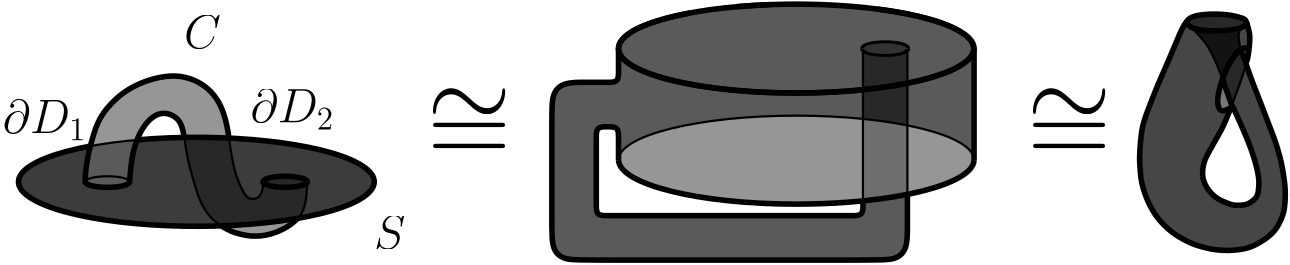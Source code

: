 <?xml version="1.0"?>
<!DOCTYPE ipe SYSTEM "ipe.dtd">
<ipe version="70107" creator="Ipe 7.1.8">
<info created="D:20130414171122" modified="D:20160228123353"/>
<ipestyle name="basic">
<symbol name="arrow/arc(spx)">
<path stroke="sym-stroke" fill="sym-stroke" pen="sym-pen">
0 0 m
-1 0.333 l
-1 -0.333 l
h
</path>
</symbol>
<symbol name="arrow/farc(spx)">
<path stroke="sym-stroke" fill="white" pen="sym-pen">
0 0 m
-1 0.333 l
-1 -0.333 l
h
</path>
</symbol>
<symbol name="mark/circle(sx)" transformations="translations">
<path fill="sym-stroke">
0.6 0 0 0.6 0 0 e
0.4 0 0 0.4 0 0 e
</path>
</symbol>
<symbol name="mark/disk(sx)" transformations="translations">
<path fill="sym-stroke">
0.6 0 0 0.6 0 0 e
</path>
</symbol>
<symbol name="mark/fdisk(sfx)" transformations="translations">
<group>
<path fill="sym-fill">
0.5 0 0 0.5 0 0 e
</path>
<path fill="sym-stroke" fillrule="eofill">
0.6 0 0 0.6 0 0 e
0.4 0 0 0.4 0 0 e
</path>
</group>
</symbol>
<symbol name="mark/box(sx)" transformations="translations">
<path fill="sym-stroke" fillrule="eofill">
-0.6 -0.6 m
0.6 -0.6 l
0.6 0.6 l
-0.6 0.6 l
h
-0.4 -0.4 m
0.4 -0.4 l
0.4 0.4 l
-0.4 0.4 l
h
</path>
</symbol>
<symbol name="mark/square(sx)" transformations="translations">
<path fill="sym-stroke">
-0.6 -0.6 m
0.6 -0.6 l
0.6 0.6 l
-0.6 0.6 l
h
</path>
</symbol>
<symbol name="mark/fsquare(sfx)" transformations="translations">
<group>
<path fill="sym-fill">
-0.5 -0.5 m
0.5 -0.5 l
0.5 0.5 l
-0.5 0.5 l
h
</path>
<path fill="sym-stroke" fillrule="eofill">
-0.6 -0.6 m
0.6 -0.6 l
0.6 0.6 l
-0.6 0.6 l
h
-0.4 -0.4 m
0.4 -0.4 l
0.4 0.4 l
-0.4 0.4 l
h
</path>
</group>
</symbol>
<symbol name="mark/cross(sx)" transformations="translations">
<group>
<path fill="sym-stroke">
-0.43 -0.57 m
0.57 0.43 l
0.43 0.57 l
-0.57 -0.43 l
h
</path>
<path fill="sym-stroke">
-0.43 0.57 m
0.57 -0.43 l
0.43 -0.57 l
-0.57 0.43 l
h
</path>
</group>
</symbol>
<symbol name="arrow/fnormal(spx)">
<path stroke="sym-stroke" fill="white" pen="sym-pen">
0 0 m
-1 0.333 l
-1 -0.333 l
h
</path>
</symbol>
<symbol name="arrow/pointed(spx)">
<path stroke="sym-stroke" fill="sym-stroke" pen="sym-pen">
0 0 m
-1 0.333 l
-0.8 0 l
-1 -0.333 l
h
</path>
</symbol>
<symbol name="arrow/fpointed(spx)">
<path stroke="sym-stroke" fill="white" pen="sym-pen">
0 0 m
-1 0.333 l
-0.8 0 l
-1 -0.333 l
h
</path>
</symbol>
<symbol name="arrow/linear(spx)">
<path stroke="sym-stroke" pen="sym-pen">
-1 0.333 m
0 0 l
-1 -0.333 l
</path>
</symbol>
<symbol name="arrow/fdouble(spx)">
<path stroke="sym-stroke" fill="white" pen="sym-pen">
0 0 m
-1 0.333 l
-1 -0.333 l
h
-1 0 m
-2 0.333 l
-2 -0.333 l
h
</path>
</symbol>
<symbol name="arrow/double(spx)">
<path stroke="sym-stroke" fill="sym-stroke" pen="sym-pen">
0 0 m
-1 0.333 l
-1 -0.333 l
h
-1 0 m
-2 0.333 l
-2 -0.333 l
h
</path>
</symbol>
<pen name="heavier" value="0.8"/>
<pen name="fat" value="1.2"/>
<pen name="ultrafat" value="2"/>
<symbolsize name="large" value="5"/>
<symbolsize name="small" value="2"/>
<symbolsize name="tiny" value="1.1"/>
<arrowsize name="large" value="10"/>
<arrowsize name="small" value="5"/>
<arrowsize name="tiny" value="3"/>
<color name="red" value="1 0 0"/>
<color name="green" value="0 1 0"/>
<color name="blue" value="0 0 1"/>
<color name="yellow" value="1 1 0"/>
<color name="orange" value="1 0.647 0"/>
<color name="gold" value="1 0.843 0"/>
<color name="purple" value="0.627 0.125 0.941"/>
<color name="gray" value="0.745"/>
<color name="brown" value="0.647 0.165 0.165"/>
<color name="navy" value="0 0 0.502"/>
<color name="pink" value="1 0.753 0.796"/>
<color name="seagreen" value="0.18 0.545 0.341"/>
<color name="turquoise" value="0.251 0.878 0.816"/>
<color name="violet" value="0.933 0.51 0.933"/>
<color name="darkblue" value="0 0 0.545"/>
<color name="darkcyan" value="0 0.545 0.545"/>
<color name="darkgray" value="0.663"/>
<color name="darkgreen" value="0 0.392 0"/>
<color name="darkmagenta" value="0.545 0 0.545"/>
<color name="darkorange" value="1 0.549 0"/>
<color name="darkred" value="0.545 0 0"/>
<color name="lightblue" value="0.678 0.847 0.902"/>
<color name="lightcyan" value="0.878 1 1"/>
<color name="lightgray" value="0.827"/>
<color name="lightgreen" value="0.565 0.933 0.565"/>
<color name="lightyellow" value="1 1 0.878"/>
<dashstyle name="dashed" value="[4] 0"/>
<dashstyle name="dotted" value="[1 3] 0"/>
<dashstyle name="dash dotted" value="[4 2 1 2] 0"/>
<dashstyle name="dash dot dotted" value="[4 2 1 2 1 2] 0"/>
<textsize name="large" value="\large"/>
<textsize name="small" value="\small"/>
<textsize name="tiny" value="\tiny"/>
<textsize name="Large" value="\Large"/>
<textsize name="LARGE" value="\LARGE"/>
<textsize name="huge" value="\huge"/>
<textsize name="Huge" value="\Huge"/>
<textsize name="footnote" value="\footnotesize"/>
<textstyle name="center" begin="\begin{center}" end="\end{center}"/>
<textstyle name="itemize" begin="\begin{itemize}" end="\end{itemize}"/>
<textstyle name="item" begin="\begin{itemize}\item{}" end="\end{itemize}"/>
<gridsize name="4 pts" value="4"/>
<gridsize name="8 pts (~3 mm)" value="8"/>
<gridsize name="16 pts (~6 mm)" value="16"/>
<gridsize name="32 pts (~12 mm)" value="32"/>
<gridsize name="10 pts (~3.5 mm)" value="10"/>
<gridsize name="20 pts (~7 mm)" value="20"/>
<gridsize name="14 pts (~5 mm)" value="14"/>
<gridsize name="28 pts (~10 mm)" value="28"/>
<gridsize name="56 pts (~20 mm)" value="56"/>
<anglesize name="90 deg" value="90"/>
<anglesize name="60 deg" value="60"/>
<anglesize name="45 deg" value="45"/>
<anglesize name="30 deg" value="30"/>
<anglesize name="22.5 deg" value="22.5"/>
<tiling name="falling" angle="-60" step="4" width="1"/>
<tiling name="rising" angle="30" step="4" width="1"/>
</ipestyle>
<ipestyle name="prueba">
<symbol name="arrow/arc(spx)">
<path stroke="sym-stroke" fill="sym-stroke" pen="sym-pen">
0 0 m
-1 0.333 l
-1 -0.333 l
h
</path>
</symbol>
<symbol name="arrow/farc(spx)">
<path stroke="sym-stroke" fill="white" pen="sym-pen">
0 0 m
-1 0.333 l
-1 -0.333 l
h
</path>
</symbol>
<symbol name="mark/circle(sx)" transformations="translations">
<path fill="sym-stroke">
0.6 0 0 0.6 0 0 e
0.4 0 0 0.4 0 0 e
</path>
</symbol>
<symbol name="mark/disk(sx)" transformations="translations">
<path fill="sym-stroke">
0.6 0 0 0.6 0 0 e
</path>
</symbol>
<symbol name="mark/fdisk(sfx)" transformations="translations">
<group>
<path fill="sym-fill">
0.5 0 0 0.5 0 0 e
</path>
<path fill="sym-stroke" fillrule="eofill">
0.6 0 0 0.6 0 0 e
0.4 0 0 0.4 0 0 e
</path>
</group>
</symbol>
<symbol name="mark/box(sx)" transformations="translations">
<path fill="sym-stroke" fillrule="eofill">
-0.6 -0.6 m
0.6 -0.6 l
0.6 0.6 l
-0.6 0.6 l
h
-0.4 -0.4 m
0.4 -0.4 l
0.4 0.4 l
-0.4 0.4 l
h
</path>
</symbol>
<symbol name="mark/square(sx)" transformations="translations">
<path fill="sym-stroke">
-0.6 -0.6 m
0.6 -0.6 l
0.6 0.6 l
-0.6 0.6 l
h
</path>
</symbol>
<symbol name="mark/fsquare(sfx)" transformations="translations">
<group>
<path fill="sym-fill">
-0.5 -0.5 m
0.5 -0.5 l
0.5 0.5 l
-0.5 0.5 l
h
</path>
<path fill="sym-stroke" fillrule="eofill">
-0.6 -0.6 m
0.6 -0.6 l
0.6 0.6 l
-0.6 0.6 l
h
-0.4 -0.4 m
0.4 -0.4 l
0.4 0.4 l
-0.4 0.4 l
h
</path>
</group>
</symbol>
<symbol name="mark/cross(sx)" transformations="translations">
<group>
<path fill="sym-stroke">
-0.43 -0.57 m
0.57 0.43 l
0.43 0.57 l
-0.57 -0.43 l
h
</path>
<path fill="sym-stroke">
-0.43 0.57 m
0.57 -0.43 l
0.43 -0.57 l
-0.57 0.43 l
h
</path>
</group>
</symbol>
<symbol name="arrow/fnormal(spx)">
<path stroke="sym-stroke" fill="white" pen="sym-pen">
0 0 m
-1 0.333 l
-1 -0.333 l
h
</path>
</symbol>
<symbol name="arrow/pointed(spx)">
<path stroke="sym-stroke" fill="sym-stroke" pen="sym-pen">
0 0 m
-1 0.333 l
-0.8 0 l
-1 -0.333 l
h
</path>
</symbol>
<symbol name="arrow/fpointed(spx)">
<path stroke="sym-stroke" fill="white" pen="sym-pen">
0 0 m
-1 0.333 l
-0.8 0 l
-1 -0.333 l
h
</path>
</symbol>
<symbol name="arrow/linear(spx)">
<path stroke="sym-stroke" pen="sym-pen">
-1 0.333 m
0 0 l
-1 -0.333 l
</path>
</symbol>
<symbol name="arrow/fdouble(spx)">
<path stroke="sym-stroke" fill="white" pen="sym-pen">
0 0 m
-1 0.333 l
-1 -0.333 l
h
-1 0 m
-2 0.333 l
-2 -0.333 l
h
</path>
</symbol>
<symbol name="arrow/double(spx)">
<path stroke="sym-stroke" fill="sym-stroke" pen="sym-pen">
0 0 m
-1 0.333 l
-1 -0.333 l
h
-1 0 m
-2 0.333 l
-2 -0.333 l
h
</path>
</symbol>
<pen name="heavier" value="0.8"/>
<pen name="fat" value="1.2"/>
<pen name="ultrafat" value="2"/>
<symbolsize name="large" value="5"/>
<symbolsize name="small" value="2"/>
<symbolsize name="tiny" value="1.1"/>
<arrowsize name="large" value="10"/>
<arrowsize name="small" value="5"/>
<arrowsize name="tiny" value="3"/>
<color name="red" value="1 0 0"/>
<color name="green" value="0 1 0"/>
<color name="blue" value="0 0 1"/>
<color name="yellow" value="1 1 0"/>
<color name="orange" value="1 0.647 0"/>
<color name="gold" value="1 0.843 0"/>
<color name="purple" value="0.627 0.125 0.941"/>
<color name="gray" value="0.745"/>
<color name="brown" value="0.647 0.165 0.165"/>
<color name="navy" value="0 0 0.502"/>
<color name="pink" value="1 0.753 0.796"/>
<color name="seagreen" value="0.18 0.545 0.341"/>
<color name="turquoise" value="0.251 0.878 0.816"/>
<color name="violet" value="0.933 0.51 0.933"/>
<color name="darkblue" value="0 0 0.545"/>
<color name="darkcyan" value="0 0.545 0.545"/>
<color name="darkgray" value="0.663"/>
<color name="darkgreen" value="0 0.392 0"/>
<color name="darkmagenta" value="0.545 0 0.545"/>
<color name="darkorange" value="1 0.549 0"/>
<color name="darkred" value="0.545 0 0"/>
<color name="lightblue" value="0.678 0.847 0.902"/>
<color name="lightcyan" value="0.878 1 1"/>
<color name="lightgray" value="0.827"/>
<color name="lightgreen" value="0.565 0.933 0.565"/>
<color name="lightyellow" value="1 1 0.878"/>
<color name="gray7" value="0.87"/>
<color name="azul" value="0.237 0.659 0.659"/>
<color name="amarillo" value="0.957 0.969 0.714"/>
<dashstyle name="dashed" value="[4] 0"/>
<dashstyle name="dotted" value="[1 3] 0"/>
<dashstyle name="dash dotted" value="[4 2 1 2] 0"/>
<dashstyle name="dash dot dotted" value="[4 2 1 2 1 2] 0"/>
<dashstyle name="medium dashed" value="[8] 0"/>
<dashstyle name="large dashed" value="[12] 0"/>
<dashstyle name="large dotted" value="[2 4] 0"/>
<dashstyle name="Large dashed" value="[16] 0"/>
<textsize name="large" value="\large"/>
<textsize name="small" value="\small"/>
<textsize name="tiny" value="\tiny"/>
<textsize name="Large" value="\Large"/>
<textsize name="LARGE" value="\LARGE"/>
<textsize name="huge" value="\huge"/>
<textsize name="Huge" value="\Huge"/>
<textsize name="footnote" value="\footnotesize"/>
<textstyle name="center" begin="\begin{center}" end="\end{center}"/>
<textstyle name="itemize" begin="\begin{itemize}" end="\end{itemize}"/>
<textstyle name="item" begin="\begin{itemize}\item{}" end="\end{itemize}"/>
<gridsize name="4 pts" value="4"/>
<gridsize name="8 pts (~3 mm)" value="8"/>
<gridsize name="16 pts (~6 mm)" value="16"/>
<gridsize name="32 pts (~12 mm)" value="32"/>
<gridsize name="10 pts (~3.5 mm)" value="10"/>
<gridsize name="20 pts (~7 mm)" value="20"/>
<gridsize name="14 pts (~5 mm)" value="14"/>
<gridsize name="28 pts (~10 mm)" value="28"/>
<gridsize name="56 pts (~20 mm)" value="56"/>
<anglesize name="90 deg" value="90"/>
<anglesize name="60 deg" value="60"/>
<anglesize name="45 deg" value="45"/>
<anglesize name="30 deg" value="30"/>
<anglesize name="22.5 deg" value="22.5"/>
<opacity name="10%" value="0.1"/>
<opacity name="20%" value="0.2"/>
<opacity name="30%" value="0.3"/>
<opacity name="40%" value="0.4"/>
<opacity name="50%" value="0.5"/>
<opacity name="60%" value="0.6"/>
<opacity name="70%" value="0.7"/>
<opacity name="80%" value="0.8"/>
<opacity name="90%" value="0.9"/>
<tiling name="falling" angle="-60" step="4" width="1"/>
<tiling name="rising" angle="30" step="4" width="1"/>
</ipestyle>
<page>
<layer name="alpha"/>
<view layers="alpha" active="alpha"/>
<text layer="alpha" matrix="3.91399 0 0 3.91399 -398.918 -1204.01" pos="211.022 408.561" stroke="black" type="label" width="7.749" height="6.322" depth="0.49" valign="baseline">$\cong$</text>
<text matrix="3.91399 0 0 3.91399 -614.918 -1204.01" pos="211.022 408.561" stroke="black" type="label" width="7.749" height="6.322" depth="0.49" valign="baseline">$\cong$</text>
<group matrix="1 0 0 1 24 34.0955">
<path fill="0.431">
343.635 374.866
343.635 374.866
343.635 374.866
344 345.698
344 345.698
344 345.839
351.541 346.254
357.464 347.196
359.998 347.659
359.998 347.659
359.998 347.659
360.137 372.756
360.137 372.756
360.137 372.757
352.281 373.791 u
</path>
<path fill="0.588">
359.963 372.494
359.963 372.494
359.963 372.494
360 347.8
360 347.8
360 347.8
364.975 348.766
372.747 351.088
377.969 353.368
381.466 355.69
383.833 358.985
384 362.092
380.681 364.924
376.99 367.061
371.221 369.432
366.883 370.793 u
</path>
<path fill="0.588">
343.951 345.312
343.951 345.312
343.951 345.312
343.915 374.839
343.915 374.839
343.915 374.839
338.201 375.275
330.423 375.703
321.268 375.927
313.983 375.852
305.347 375.575
297.557 374.898
288.882 373.883
281.653 372.698
274.285 371.039
270.07 370.009
264.644 367.956
260.928 366.157
257.57 363.39
256.249 360.957
256.028 359.653
256.941 357.413
259.956 354.61
262.249 353.253
266.27 351.456
272.115 349.534
276.01 348.528
281.904 347.293
288.877 346.169
297.677 345.155
304.678 344.615
312.594 344.257
319.997 344.15
326.232 344.226
331.842 344.426
337.635 344.769 u
</path>
<path fill="0.157">
344.131 400.138
344.131 400.138
344.131 400.138
344.912 399.204
346.254 398.74
349.959 398.198
352.38 398.134
353.737 398.18
357.11 398.593
358.551 398.984
359.999 400.157
359.999 400.157
359.999 400.157
360.138 372.462
360.138 372.462
360.138 372.462
354.984 373.398
349.995 374.134
346.178 374.6
344 374.561
344 374.561
344 374.561 u
</path>
<path fill="0.353">
360.138 372.462
360.138 372.462
360.138 372.462
363.522 371.731
370.577 369.804
377.55 367
381.58 364.358
384 362.526
384 360.316
384 360.316
384 360.316
384 399.728
384 399.728
384 399.728
382.67 403.356
379.881 405.771
375.317 408.176
368.417 410.596
360.778 412.465
356.478 413.264
346.395 414.711
338.728 415.435
325.16 416.084
316.505 416.112
304.46 415.659
296.319 415.005
287.139 413.873
275.146 411.548
269.434 409.958
264.115 407.952
260.822 406.252
258.285 404.404
256.987 402.978
256.109 401.177
256 399.543
256 399.543
256 399.543
256 397.246
256 393.741
255.963 390.514
255.381 388.716
253.304 388.024
248.43 388
243.332 388
239.803 387.902
235.47 386.811
233.309 384.737
232.594 383.103
232.242 381.339
232.045 378.083
232 372.354
232 366.243
232 357.191
232 346.819
232.032 334.477
232.258 330.532
233.056 327.722
233.615 326.807
235.978 324.934
237.37 324.47
241.8 324.311
244.562 324.311
249.535 323.943
265.078 324
315.681 324
332 324
338.347 324.116
346.981 323.948
355.098 324.592
358.553 327.046
359.333 328.667
359.89 332.75
360 345.333
359.936 347.647
359.936 347.647
356.65 347.033
350.803 346.125
346.728 345.612
344.033 345.321
344.033 345.321
344.033 345.321
343.995 343.22
343.743 341.345
342.64 340.252
338.406 340
335.544 340
329.94 339.795
326.167 339.878
321.333 340
316.626 340
309.786 340
304.145 340
260.33 340
258.277 340
253.482 340
249.781 340.136
249.002 340.414
248.206 341.502
248.011 342.992
248 345.521
248 348.137
248 365.187
248.048 369.487
248.36 370.893
249.233 371.699
250.504 371.962
252.426 371.999
254.583 371.767
255.333 371.333
255.768 370.563
255.954 369.464
256 367.598
256 365.692
256 362.669
256.005 359.908
256.005 359.908
256.005 359.908
256.434 361.861
257.252 363.15
259.159 364.964
262.057 366.794
265.79 368.505
269.633 369.871
279.367 372.362
288.329 373.903
299.278 375.138
308.301 375.73
319.365 375.999
329.339 375.829
341.05 375.11
344.16 374.816
344.16 374.816
344.16 374.816
344 399.992
344 399.992
344 399.992
344.991 401.097
347.764 401.829
352.48 402.129
355.296 401.954
358.619 401.256
359.926 400.404
359.928 400.399
360 397.597
360 397.597
360 397.597 u
</path>
<path matrix="1 0 0 1 0 8" stroke="black" pen="ultrafat">
282.136 405.034 m
63.9802 0 0 15.995 319.995 392.141 298.698 407.224 a
</path>
<path matrix="0.125005 0 0 0.125005 335.999 352.13" stroke="black" pen="ultrafat">
64 384 m
64 0 0 16 128 384 192 384 a
</path>
<path matrix="0.125005 0 0 -0.125005 335.999 448.134" stroke="black" pen="ultrafat">
64 384 m
64 0 0 16 128 384 192 384 a
</path>
<path matrix="1 0 0 1 0 8" stroke="black" pen="ultrafat">
310.256 407.95 m
63.9462 0 0 15.9865 319.922 392.147 349.131 406.368 a
</path>
<path stroke="black" pen="ultrafat">
384 400 m
384 360 l
</path>
<path matrix="1 0 0 1 0 -8" stroke="black" pen="ultrafat">
256 368 m
64.0028 0 0 16.0006 320 368.15 384 368 a
</path>
<path matrix="1 0 0 1 0 -8" stroke="black" pen="heavier">
384 368 m
64 0 0 15.9999 320 368 256 368 a
</path>
<path stroke="black" pen="ultrafat">
256 360 m
256 368
256 372
252 372
248 372
248 368
248 360
248 356
248 352
248 348
248 344
248 340
252 340
256 340
260 340
264 340
332 340
336 340
340 340
344 340
344 344
344.033 345.321 s
</path>
<path stroke="black" pen="ultrafat">
256 400 m
256 396
256 392
256 388
252 388
248 388
244 388
236 388
232 384
232 376
232 336
232 328
236 324
244 324
348 324
356 324
360 328
360 336
360 347.934 s
</path>
<path fill="0.196">
349.79 402.054
347.604 401.684
346.225 401.516
345.157 401.168
344.087 400.428
344.609 399.603
345.904 398.836
347.894 398.512
350.055 398.249
352.873 398.159
355.531 398.407
357.728 398.787
359.288 399.594
359.672 400.569
359.367 400.755
357.207 401.65
352.889 402.12 u
</path>
<path stroke="black" pen="heavier">
344 400 m
344 344 l
</path>
<path stroke="black" pen="heavier">
360 400 m
360 344 l
</path>
</group>
<group matrix="1 0 0 1 0 3.15575">
<path matrix="1.30128 0 0 1.30128 114.186 -97.2213" fill="0.275">
300.158 414.333
297.56 415.052
292.03 415.532
285.743 414.529
284.219 412.971
282.465 409.54
280.402 404.628
277.884 398.827
275.681 393.61
274.415 390.375
272.579 385.099
271.718 378.716
271.894 370.764
273.425 364.843
276.209 359.644
280.71 355.097
287.379 351.581
293.94 350.218
300.463 350.597
305.411 352.708
309.292 356.125
311.124 359.739
311.844 364.013
311.533 370.123
310.102 377.092
307.859 383.684
304.934 391.313
302.578 397.363
300.98 401.66
300.98 401.66
300.98 401.66
301.666 404.408
302.066 409.294
301.124 413.391
300.524 414.143 u
</path>
<path fill="0.157">
492.851 443.469
487.942 442.89
485.456 441.822
484.826 439.803
488.175 438.038
493.239 437.533
499.153 437.684
504.169 438.332
506.202 440.074
505.655 441.363
502.485 442.634
495.321 443.493 u
</path>
<path fill="0.078">
484.783 439.83
484.783 439.83
484.783 439.83
487.305 437.583
489.085 435.688
490.833 433.664
493.094 430.243
494.473 427.452
495.787 424.377
496.551 422.448
497.538 419.824
497.538 419.824
497.538 419.824
498.498 422.933
499.603 425.238
500.819 427.143
502.145 428.903
503.004 429.932
504.068 430.923
504.068 430.923
504.068 430.923
503.452 433.395
503.246 435.387
503.386 436.941
504.169 438.332
504.169 438.332
504.169 438.332
500.217 437.814
495.831 437.491
492.598 437.515
489.499 437.798
487.293 438.277 u
</path>
<path fill="0.157">
497.376 419.994
497.376 419.994
497.376 419.994
500.749 410.875
500.749 410.875
500.749 410.875
503.527 418.052
505.454 424.011
505.859 425.408
505.859 425.408
505.859 425.408
504.997 428.258
504.075 430.895
504.075 430.895
504.075 430.895
501.905 428.613
500.21 426.299 u
</path>
<path fill="0.471">
506.045 431.228
505.504 431.354
504.952 431.258
504.044 430.993
504.044 430.993
504.044 430.993
505.829 425.307
505.829 425.307
505.829 425.307
506.436 427.365
506.965 430.815 u
</path>
<path fill="0.471">
500.835 410.636
500.835 410.636
500.835 410.636
497.354 420.318
497.354 420.318
497.354 420.318
496.891 418.476
495.908 414.358
495.707 412.367
496.07 409.901
496.825 408.891
497.749 408.701
499.649 409.408 u
</path>
<path matrix="1.30128 0 0 1.30128 114.186 -97.2213" fill="white">
297.071 390.388
297.071 390.388
297.071 390.388
295.467 386.266
293.767 382.728
292.366 380.269
290.698 377.277
289.502 374.678
289.017 371.251
289.933 368.029
292.336 365.108
294.325 363.877
296.195 363.105
298.303 362.646
301.511 363.044
303.552 364.524
304.383 366.284
304.583 368.822
304.264 371.705
303.474 374.894
302.552 377.743
301.527 380.49
300.26 383.493
298.849 386.679 u
</path>
<path stroke="black" pen="ultrafat">
506.328 439.321 m
506.099 440.811
505.468 441.727
503.578 442.414
499.147 443.407
492.426 443.637
485.933 442.757
484.306 440.531
483.463 439.429
481.778 435.863
480.093 431.716
478.408 427.761
476.723 423.873
474 417.716
472.315 413.437
470.825 409.613
469.893 407.132
468.985 404.41
468.402 401.948
467.819 396.891
467.559 392.225
467.606 390.004
467.858 386.212
468.28 382.841
469.291 379.302
470.555 376.016
472.493 372.309
474.516 369.443
477.717 366.158
480.498 364.051
483.194 362.45
486.564 360.765
489.26 359.922
492.378 359.08
495.328 358.574
499.373 358.321
503.839 358.658
507.04 359.417
509.399 360.428
512.854 362.45
514.961 364.219
516.224 365.568
517.32 367.084
518.752 369.95
519.594 372.477
519.931 375.342
520.101 378.46
519.931 381.915
519.427 385.538
518.66 390.187
517.494 394.271
516.262 398.354
514.577 402.567
511.53 410.604
509.392 416.114
507.555 420.68
504.858 428.67 s
</path>
<path stroke="black" pen="ultrafat">
484.155 440.484 m
485.25 439.305
486.935 438.294
488.874 437.872
491.318 437.535
494.603 437.451
497.889 437.535
500.165 437.788
503.451 438.294
504.991 438.95
505.649 439.404
506.278 439.975
506.052 440.671
506.347 439.628
506.653 438.799
506.821 437.957
507.411 435.681
507.074 431.637
506.737 428.856
506.399 427.087
505.979 425.655
504.845 428.668
504.063 430.938
502.212 429.086
500.528 426.81
499.143 424.34
498.295 422.45
497.283 420.509
498.504 416.968
499.297 414.885
500.755 410.739
500.863 410.668
499.767 408.224
499.262 406.791
498.503 405.023
497.771 403.398
497.236 402.213
495.88 399.761
494.037 396.596
492.183 393.226
491.004 390.951
490.245 387.918
490.245 385.305
490.582 383.536
491.594 381.26
493.448 378.733
495.772 376.945
497.71 376.019
499.816 375.176
501.501 374.671
503.102 374.671
505.546 374.754
507.146 375.429
508.832 376.608
510.012 378.126
510.349 379.557
510.601 382.759
510.433 385.034
509.675 388.658
508.664 392.113
506.979 396.999
505.293 400.876
504.029 403.909
502.68 406.774
501.417 409.639
500.827 410.65 s
</path>
<path stroke="black" pen="heavier">
497.547 419.8 m
495.635 424.934
492.515 431.881
488.828 435.995
486.559 438.405
485.424 439.114 s
</path>
<path stroke="black" pen="heavier">
504.104 430.814 m
503.551 432.463
503.055 436.087
503.701 438.173
505.387 439.205 s
</path>
<path matrix="1.30128 0 0 1.30128 114.186 -97.2213" stroke="black" pen="heavier">
297.016 390.206 m
298.575 394.216
300.097 398.449
301.434 403.201 s
</path>
<path stroke="black" pen="ultrafat">
506.875 429.544 m
506.402 431.652
503.787 431.217
499.428 425.768
496.486 417.813
495.287 411.492
496.595 408.332
498.774 408.877
500.943 410.135 s
</path>
</group>
<group matrix="1 0 0 1 0 -5.85296">
<path fill="0.353">
89.7205 404.965
89.7205 404.965
89.7205 404.965
93.612 405.63
98.5928 406.328
102.245 406.765
106.637 407.068
106.637 407.068
106.637 407.068
105.564 403.764
104.862 400.426
104.459 397.321
104.235 394.975
104.022 392.432
104.016 392.349
104.016 392.349
103.62 391.72
101.624 390.808
99.5628 390.384
97.318 390.159
93.7207 390.244
91.5949 390.52
89.2026 391.261
88.1411 391.757
88.0115 392.242
88.0115 392.242
88.0115 392.242
88.1186 395.008
88.8932 400.633 u
</path>
<path fill="0.588">
136.773 376.279
136.773 376.279
136.773 376.279
143.363 376.604
149.502 377.071
155.669 377.703
159.26 378.168
161.512 378.487
164.045 378.896
164.045 378.896
164.045 378.896
162.454 377.138
158.987 374.945
155.907 373.703
152.42 372.723
148.321 372.487
144.584 373.022
140.035 374.579 u
</path>
<path fill="0.588">
89.7562 404.987
89.7562 404.987
89.7562 404.987
92.0891 405.379
96.2167 406.023
100.758 406.614
104.993 407.067
106.522 406.798
106.554 406.884
106.554 406.884
108.895 411.604
111.712 414.879
114.214 416.401
116.98 416.741
119.494 415.954
121.396 414.468
122.861 411.756
123.337 409.785
123.686 408.18
123.686 408.18
123.686 408.18
130.462 408.114
135.476 408.022
139.756 407.969
139.756 407.969
139.756 407.969
139.151 411.583
137.668 417.16
135.369 421.871
132.162 425.577
127.042 428.759
121.881 430.101
115.002 429.744
110.815 428.657
105.345 426.352
100.705 423.324
97.7218 420.619
95.0706 417.552
92.6061 413.385 u
</path>
<path fill="0.157">
123.566 408.485
123.566 408.485
123.566 408.485
127.271 408.137
132.932 408.091
136.025 408.013
139.523 407.878
139.523 407.878
139.523 407.878
140.082 405.609
140.553 402.625
141.422 398.329
141.968 396.11
143.045 392.785
143.779 390.951
145.136 388.197
146.458 386.68
148.444 385.963
149.821 386.318
150.812 387.102
151.568 388.56
151.811 389.471
152.008 390.774
152.047 391.913
152.047 391.913
152.047 391.913
152.578 392.855
154.616 393.612
158.501 394.058
163.171 393.932
166.173 393.606
167.882 392.528
167.982 391.817
167.982 391.817
167.982 391.817
167.853 389.706
167.638 387.341
167.409 385.477
166.913 383.226
166.564 382.204
166.143 381.264
165.078 379.597
165.078 379.597
165.078 379.597
161.428 378.474
158.303 378.026
155.444 377.665
150.555 377.147
145.272 376.715
140.743 376.442
136.7 376.276
136.7 376.276
136.7 376.276
134.612 378.021
133.158 379.576
131.941 381.055
130.738 382.89
129.59 384.971
128.122 388.833
126.63 393.906
125.483 398.184
124.604 402.262 u
</path>
<path fill="0.235">
89.9067 405.125
89.7261 404.959
89.7261 404.959
87.1627 404.455
79.9206 402.695
71.778 399.78
66.1027 396.204
64.1125 393.102
65.1037 389.164
69.0662 385.887
74.185 383.466
79.8081 381.598
85.9752 380.059
92.443 378.822
96.9941 378.128
103.498 377.344
111.708 376.651
120.41 376.237
127.323 376.124
133.361 376.179
137.545 376.301
137.545 376.301
137.545 376.301
135.757 377.099
134.511 378.109
132.236 380.526
130.581 383.018
129.136 386.022
127.634 390.438
126.57 394.115
125.65 397.507
124.694 401.792
124.226 404.45
123.828 407.142
123.617 408.1
123.617 408.1
123.617 408.1
119.852 408.007
114.796 407.793
111.406 407.59
106.776 407.456
106.776 407.456
106.776 407.456
106.021 405.342
105.097 401.723
104.616 398.756
104.384 396.711
104.098 393.422
104.001 392.153
104.001 392.153
104.001 392.153
103.388 391.365
101.008 390.572
98.7676 390.256
95.8481 390.132
93.3314 390.247
91.6583 390.452
88.8863 391.217
88.0118 392.244
88.0118 392.244
88.0118 392.244
88.4375 397.976
89.1198 401.776 u
</path>
<path fill="0.235">
139.731 407.994
139.731 407.994
139.731 407.994
144.651 407.589
150.258 407.142
154.512 406.704
159.22 406.11
164.005 405.372
166.127 404.996
170.366 404.139
175.09 402.984
178.393 402.014
182.095 400.705
185.112 399.381
187.552 398.028
189.981 396.173
191.589 394.06
192.056 392.102
191.833 390.795
190.331 388.44
185.899 385.281
181.201 383.213
176.837 381.77
174.257 381.055
170.847 380.229
167.884 379.603
164.541 378.982
164.541 378.982
164.541 378.982
165.919 380.848
166.913 383.226
167.461 385.813
167.733 388.116
167.84 389.46
167.926 390.839
167.969 392.308
167.969 392.308
167.969 392.308
167.692 393.026
166.515 393.641
164.53 393.781
162.086 394.063
159.356 394.126
156.725 393.957
155.183 393.729
153.443 393.278
152.81 393.009
152.322 392.694
152.109 392.463
152.034 392.318
152.034 392.318
152.034 392.318
152.017 391.998
152.036 391.057
151.827 389.548
151.472 388.329
150.901 387.216
150.055 386.445
148.576 385.973
147.275 386.121
146.658 386.432
145.488 387.657
144.662 389.028
143.585 391.292
142.363 394.601
141.523 397.705
140.686 401.856
140.153 405.077 u
</path>
<text matrix="1 0 0 1 -36.4388 8.2119" transformations="translations" pos="160 432" stroke="black" type="label" width="13.296" height="11.764" depth="0" valign="baseline" size="LARGE">$C$</text>
<text matrix="1 0 0 1 32 -64" transformations="translations" pos="160 432" stroke="black" type="label" width="11.369" height="11.764" depth="0" valign="baseline" size="LARGE">$S$</text>
<text matrix="1 0 0 1 -101.665 -22.3252" transformations="translations" pos="160 432" stroke="black" type="label" width="30.182" height="11.957" depth="2.58" valign="baseline" size="LARGE">$\partial D_1$</text>
<path stroke="black" pen="ultrafat">
90.1363 405.034 m
64.0307 0 0 16.0076 128.025 392.131 106.698 407.224 a
</path>
<path stroke="black" pen="heavier">
90.1363 405.034 m
64.0511 0 0 -16.0128 128.037 392.126 106.698 407.224 a
</path>
<path matrix="0.125005 0 0 0.125005 79.999 344.13" stroke="black" pen="ultrafat">
64 384 m
64 0 0 16 128 384 192 384 a
</path>
<path matrix="0.125005 0 0 -0.125005 79.999 440.134" stroke="black" pen="heavier">
64 384 m
64 0 0 16 128 384 192 384 a
</path>
<path matrix="0.125005 0 0 0.125005 143.999 344.13" stroke="black" pen="ultrafat">
64 384 m
64 0 0 16 128 384 192 384 a
</path>
<path matrix="0.125005 0 0 -0.125005 143.999 440.134" stroke="black" pen="ultrafat">
64 384 m
64 0 0 16 128 384 192 384 a
</path>
<text matrix="1 0 0 1 -12.5106 -18.4286" transformations="translations" pos="160 432" stroke="black" type="label" width="30.182" height="11.957" depth="2.58" valign="baseline" size="LARGE">$\partial D_2$</text>
<path stroke="black" pen="ultrafat">
103.994 392.053 m
104.232 395.206
104.719 400.251
106.027 406.136
109.246 413.068
115.194 418.036
122.406 415.08
123.576 408.428 s
</path>
<path stroke="black" pen="ultrafat">
88.1411 391.757 m
88.0008 392.093
88.0423 393.233
88.1482 396.229
88.6823 399.548
89.1402 401.952
89.8271 404.978
92.2836 413.819
96.6753 420.052
105.033 427.277
121.183 431.952
133.366 426.144
138.325 416.936
139.773 407.864 s
</path>
<path stroke="black" pen="heavier">
139.731 407.994 m
140.324 403.738
141.936 394.904
144.966 388.005
146.887 385.933
149.093 385.877
150.963 386.844
151.93 389.359
152.124 392.26 s
</path>
<path stroke="black" pen="heavier">
123.661 408.36 m
124.424 402.802
125.731 396.918
127.257 391.796
129.001 385.584
133.033 378.501
141.315 373.379
150.795 371.745
159.404 374.687
165.511 379.179
167.556 384.371
168 392.132 s
</path>
<path stroke="black" pen="ultrafat">
137.148 376.141 m
139.149 375.005
140.675 374.298
142.513 373.606
146.22 372.705
149.71 372.464
153.405 372.915
156.449 373.827
159.147 375.027
161.085 376.133
162.739 377.3
164.652 379.085 s
</path>
</group>
</page>
</ipe>
